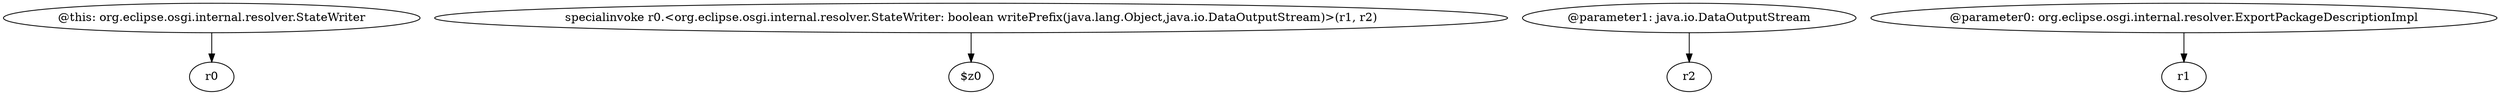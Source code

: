 digraph g {
0[label="@this: org.eclipse.osgi.internal.resolver.StateWriter"]
1[label="r0"]
0->1[label=""]
2[label="specialinvoke r0.<org.eclipse.osgi.internal.resolver.StateWriter: boolean writePrefix(java.lang.Object,java.io.DataOutputStream)>(r1, r2)"]
3[label="$z0"]
2->3[label=""]
4[label="@parameter1: java.io.DataOutputStream"]
5[label="r2"]
4->5[label=""]
6[label="@parameter0: org.eclipse.osgi.internal.resolver.ExportPackageDescriptionImpl"]
7[label="r1"]
6->7[label=""]
}